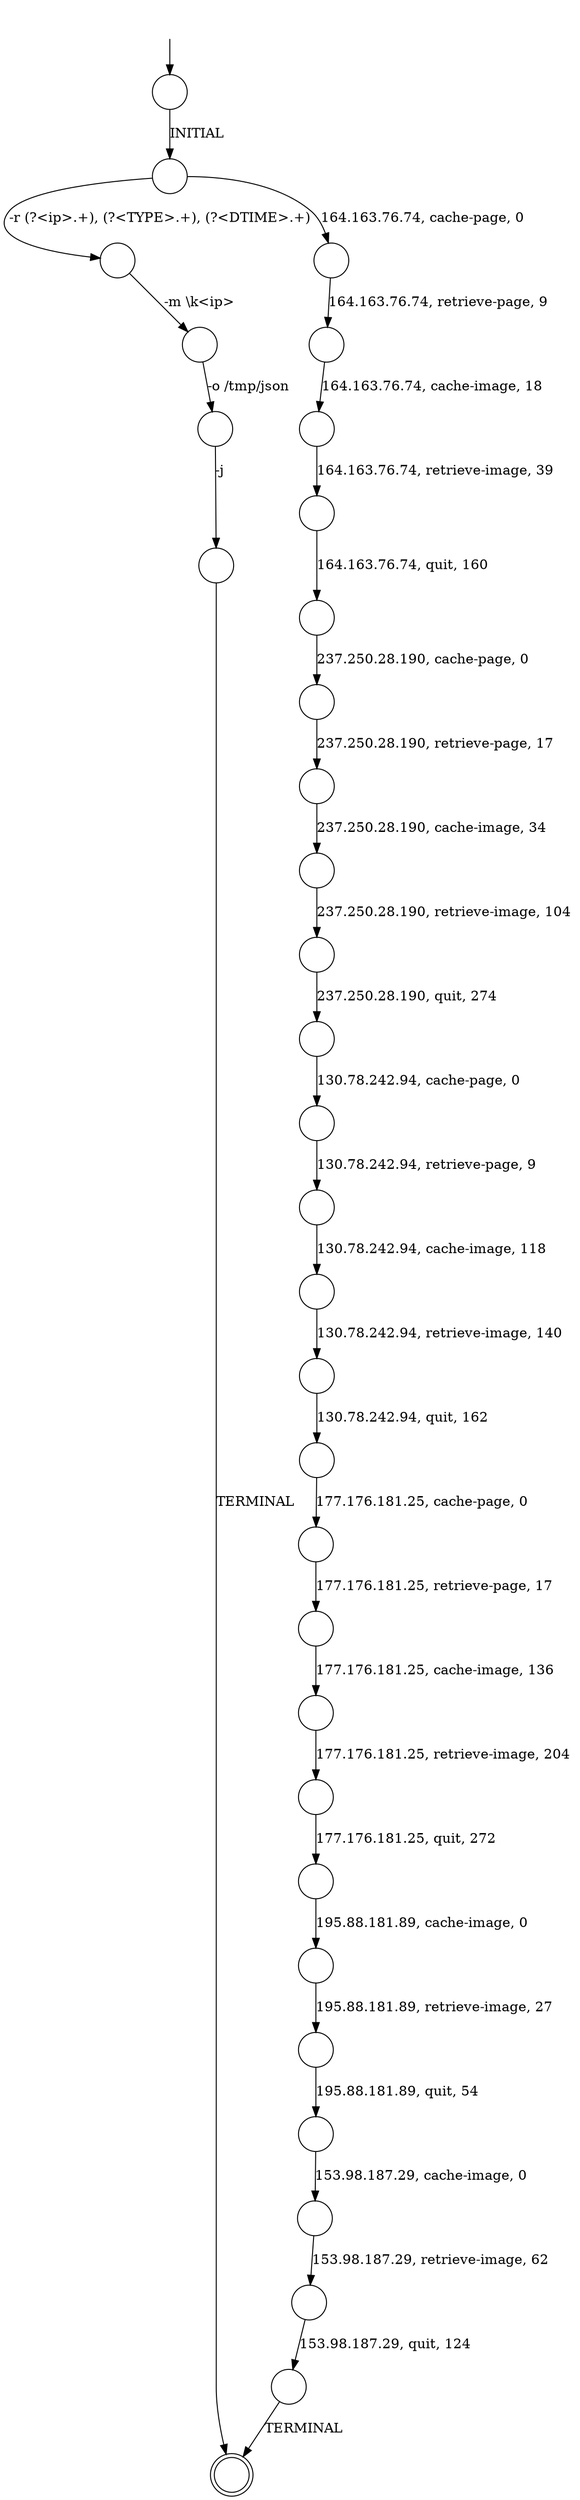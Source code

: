 digraph {
  0 [shape=circle,label=""];
  0 -> 6 [label="177.176.181.25, quit, 272 "]
  1 [shape=circle,label=""];
  1 -> 22 [label="164.163.76.74, retrieve-image, 39"]
  2 [shape=circle,label=""];
  2 -> 30 [label="237.250.28.190, cache-image, 34"]
  3 [shape=circle,label=""];
  3 -> 9 [label="153.98.187.29, retrieve-image, 62"]
  4 [shape=circle,label=""];
  4 -> 31 [label="-m \\k<ip>"]
  5 [shape=circle,label=""];
  5 -> 17 [label="130.78.242.94, retrieve-image, 140 "]
  6 [shape=circle,label=""];
  6 -> 28 [label="195.88.181.89, cache-image, 0"]
  7 [shape=circle,label=""];
  7 -> 10 [label="130.78.242.94, cache-page, 0"]
  8 [shape=doublecircle,label=""];
  9 [shape=circle,label=""];
  9 -> 25 [label="153.98.187.29, quit, 124"]
  10 [shape=circle,label=""];
  10 -> 24 [label="130.78.242.94, retrieve-page, 9"]
  11 [shape=circle,label=""];
  11 -> 18 [label="237.250.28.190, cache-page, 0"]
  12 [shape=circle,label=""];
  12 -> 7 [label="237.250.28.190, quit, 274 "]
  13 [shape=circle,label=""];
  13 -> 16 [label="164.163.76.74, retrieve-page, 9"]
  14 [shape=circle,label=""];
  14 -> 21 [label="195.88.181.89, quit, 54"]
  15 [shape=circle,label=""];
  15 -> 13 [label="164.163.76.74, cache-page, 0"]
  15 -> 4 [label="-r (?<ip>.+), (?<TYPE>.+), (?<DTIME>.+)"]
  16 [shape=circle,label=""];
  16 -> 1 [label="164.163.76.74, cache-image, 18"]
  17 [shape=circle,label=""];
  17 -> 27 [label="130.78.242.94, quit, 162 "]
  18 [shape=circle,label=""];
  18 -> 2 [label="237.250.28.190, retrieve-page, 17"]
  19 [shape=circle,label=""];
  19 -> 23 [label="177.176.181.25, retrieve-page, 17"]
  20 [shape=circle,label=""];
  initial [shape=plaintext,label=""];
  initial -> 20
  20 -> 15 [label="INITIAL"]
  21 [shape=circle,label=""];
  21 -> 3 [label="153.98.187.29, cache-image, 0"]
  22 [shape=circle,label=""];
  22 -> 11 [label="164.163.76.74, quit, 160 "]
  23 [shape=circle,label=""];
  23 -> 32 [label="177.176.181.25, cache-image, 136 "]
  24 [shape=circle,label=""];
  24 -> 5 [label="130.78.242.94, cache-image, 118 "]
  25 [shape=circle,label=""];
  25 -> 8 [label="TERMINAL"]
  26 [shape=circle,label=""];
  26 -> 8 [label="TERMINAL"]
  27 [shape=circle,label=""];
  27 -> 19 [label="177.176.181.25, cache-page, 0"]
  28 [shape=circle,label=""];
  28 -> 14 [label="195.88.181.89, retrieve-image, 27"]
  29 [shape=circle,label=""];
  29 -> 26 [label="-j"]
  30 [shape=circle,label=""];
  30 -> 12 [label="237.250.28.190, retrieve-image, 104 "]
  31 [shape=circle,label=""];
  31 -> 29 [label="-o /tmp/json"]
  32 [shape=circle,label=""];
  32 -> 0 [label="177.176.181.25, retrieve-image, 204 "]
}
